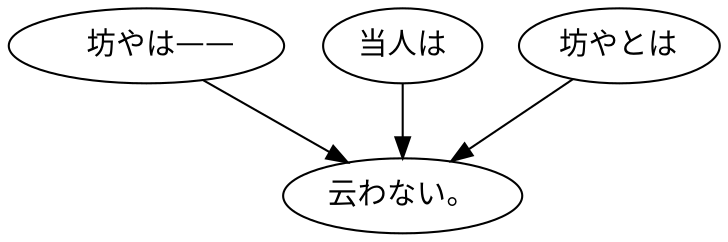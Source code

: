 digraph graph6471 {
	node0 [label="　坊やは——"];
	node1 [label="当人は"];
	node2 [label="坊やとは"];
	node3 [label="云わない。"];
	node0 -> node3;
	node1 -> node3;
	node2 -> node3;
}
